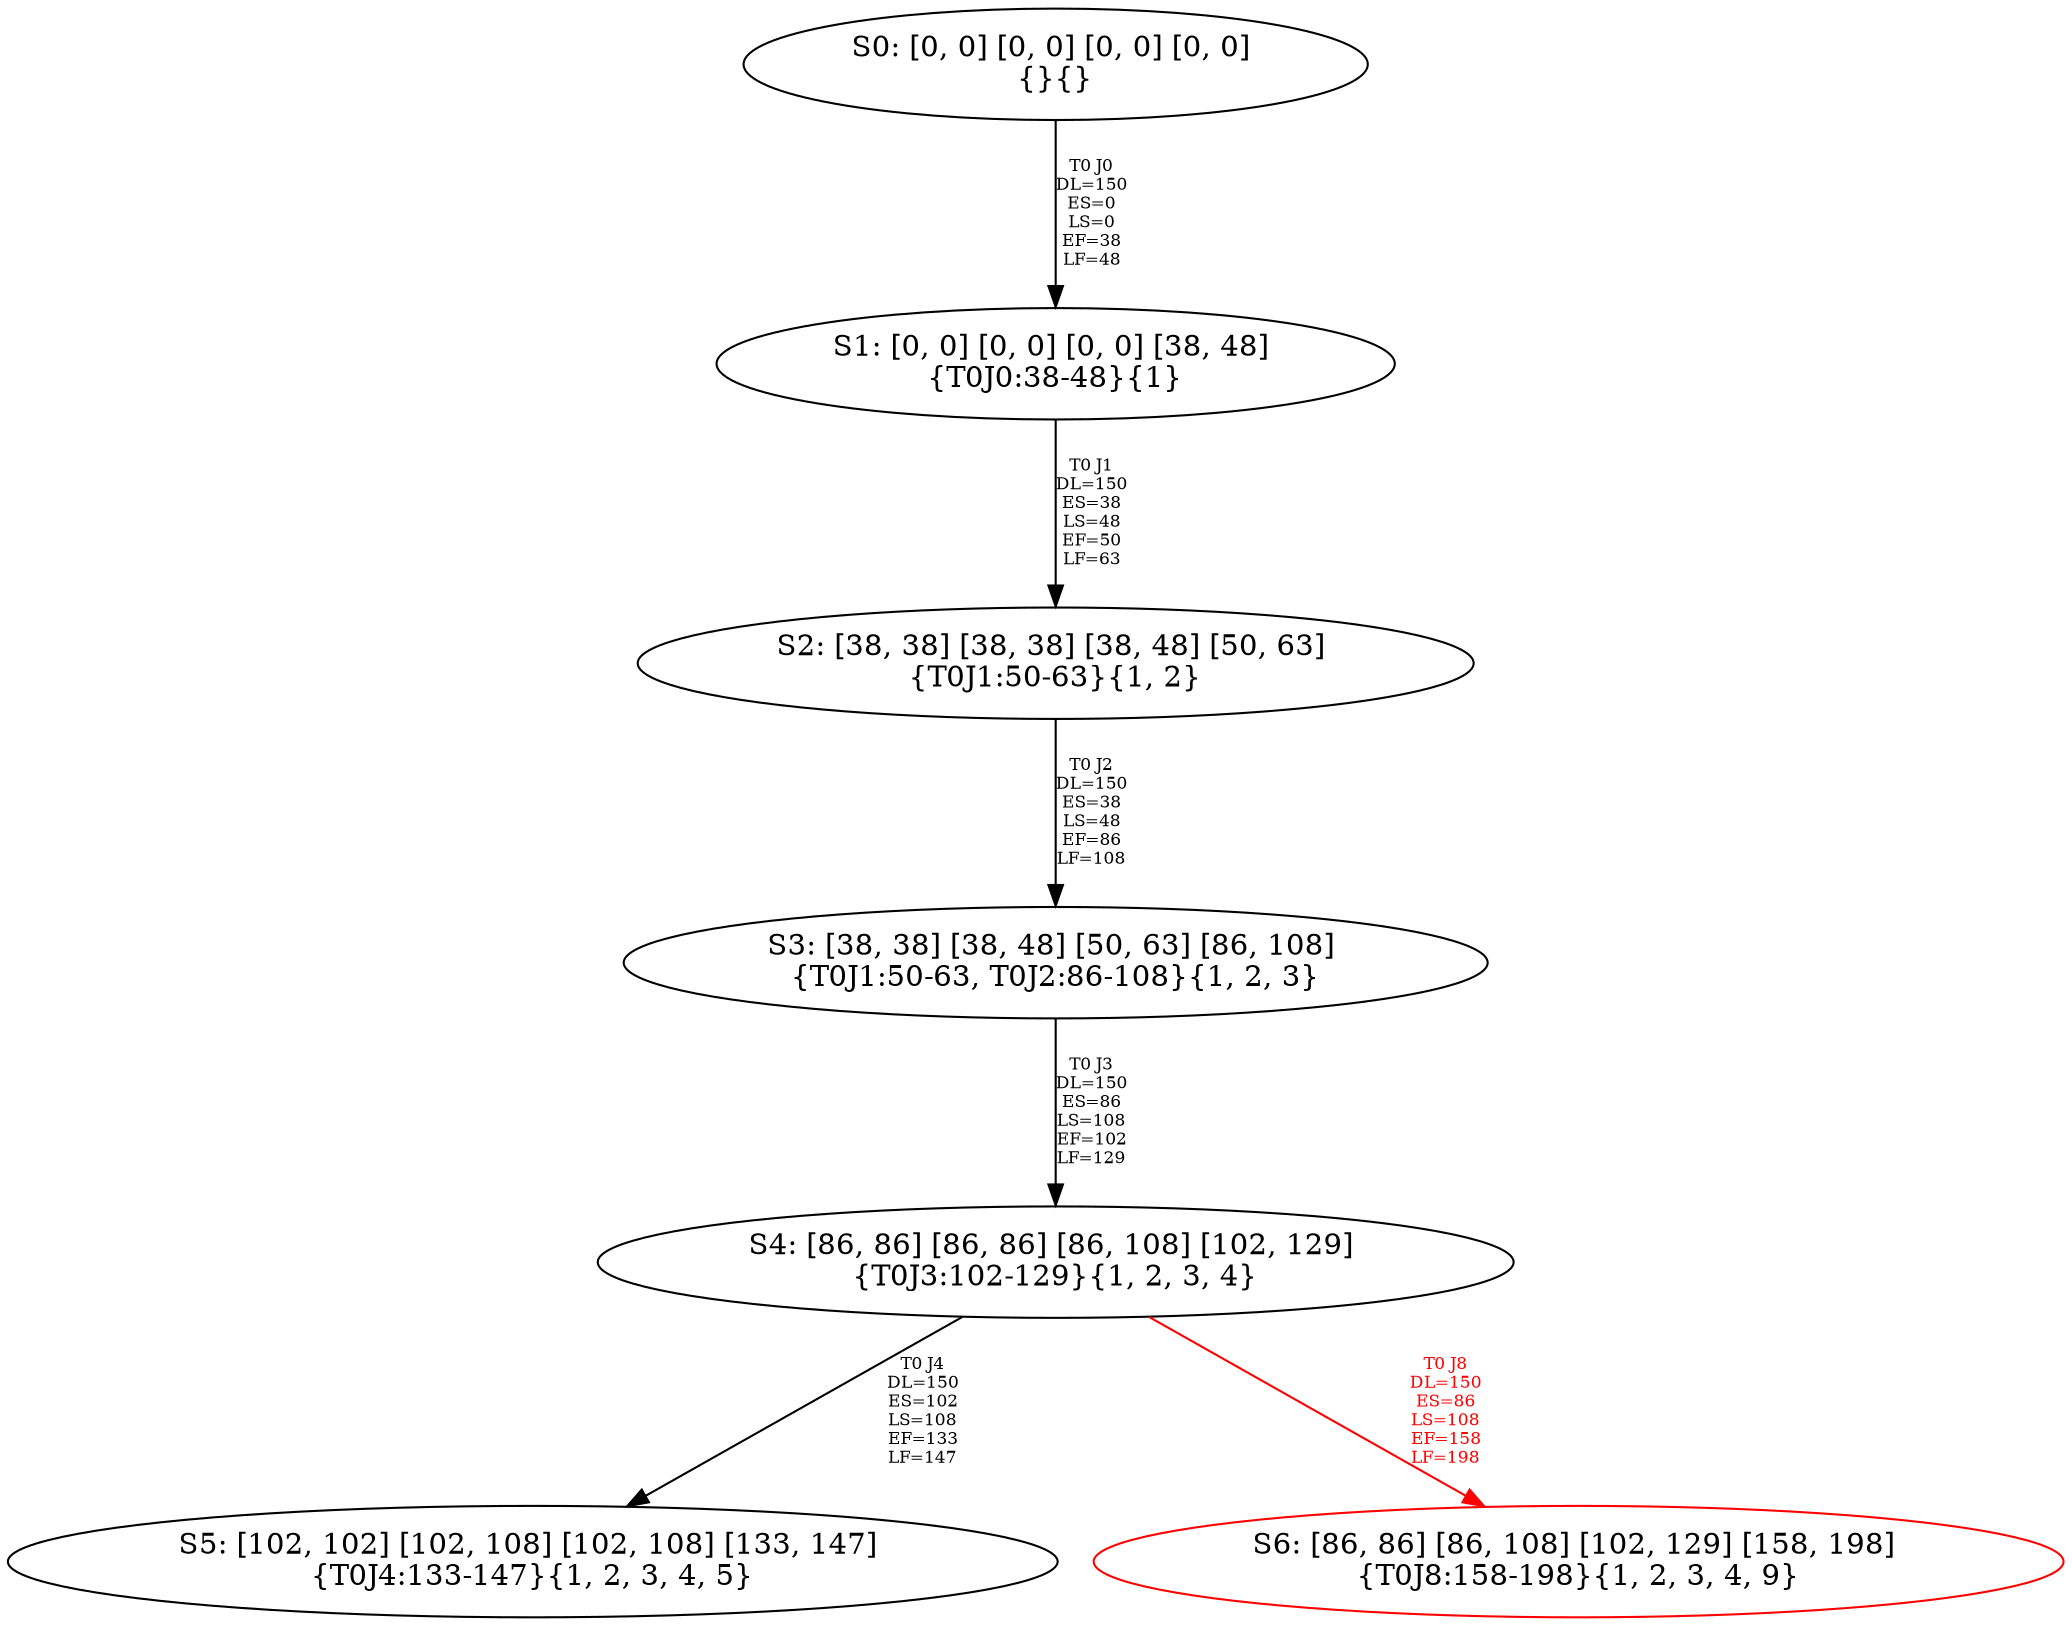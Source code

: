 digraph {
	S0[label="S0: [0, 0] [0, 0] [0, 0] [0, 0] \n{}{}"];
	S1[label="S1: [0, 0] [0, 0] [0, 0] [38, 48] \n{T0J0:38-48}{1}"];
	S2[label="S2: [38, 38] [38, 38] [38, 48] [50, 63] \n{T0J1:50-63}{1, 2}"];
	S3[label="S3: [38, 38] [38, 48] [50, 63] [86, 108] \n{T0J1:50-63, T0J2:86-108}{1, 2, 3}"];
	S4[label="S4: [86, 86] [86, 86] [86, 108] [102, 129] \n{T0J3:102-129}{1, 2, 3, 4}"];
	S5[label="S5: [102, 102] [102, 108] [102, 108] [133, 147] \n{T0J4:133-147}{1, 2, 3, 4, 5}"];
	S6[label="S6: [86, 86] [86, 108] [102, 129] [158, 198] \n{T0J8:158-198}{1, 2, 3, 4, 9}"];
	S0 -> S1[label="T0 J0\nDL=150\nES=0\nLS=0\nEF=38\nLF=48",fontsize=8];
	S1 -> S2[label="T0 J1\nDL=150\nES=38\nLS=48\nEF=50\nLF=63",fontsize=8];
	S2 -> S3[label="T0 J2\nDL=150\nES=38\nLS=48\nEF=86\nLF=108",fontsize=8];
	S3 -> S4[label="T0 J3\nDL=150\nES=86\nLS=108\nEF=102\nLF=129",fontsize=8];
	S4 -> S5[label="T0 J4\nDL=150\nES=102\nLS=108\nEF=133\nLF=147",fontsize=8];
	S4 -> S6[label="T0 J8\nDL=150\nES=86\nLS=108\nEF=158\nLF=198",color=Red,fontcolor=Red,fontsize=8];
S6[color=Red];
}
